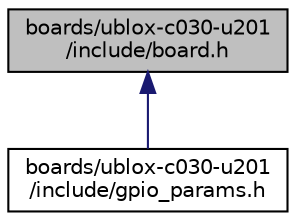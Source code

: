 digraph "boards/ublox-c030-u201/include/board.h"
{
 // LATEX_PDF_SIZE
  edge [fontname="Helvetica",fontsize="10",labelfontname="Helvetica",labelfontsize="10"];
  node [fontname="Helvetica",fontsize="10",shape=record];
  Node1 [label="boards/ublox-c030-u201\l/include/board.h",height=0.2,width=0.4,color="black", fillcolor="grey75", style="filled", fontcolor="black",tooltip="Board specific definitions for the Ublox C030-U201 board."];
  Node1 -> Node2 [dir="back",color="midnightblue",fontsize="10",style="solid",fontname="Helvetica"];
  Node2 [label="boards/ublox-c030-u201\l/include/gpio_params.h",height=0.2,width=0.4,color="black", fillcolor="white", style="filled",URL="$ublox-c030-u201_2include_2gpio__params_8h.html",tooltip="Board specific configuration of direct mapped GPIOs."];
}
